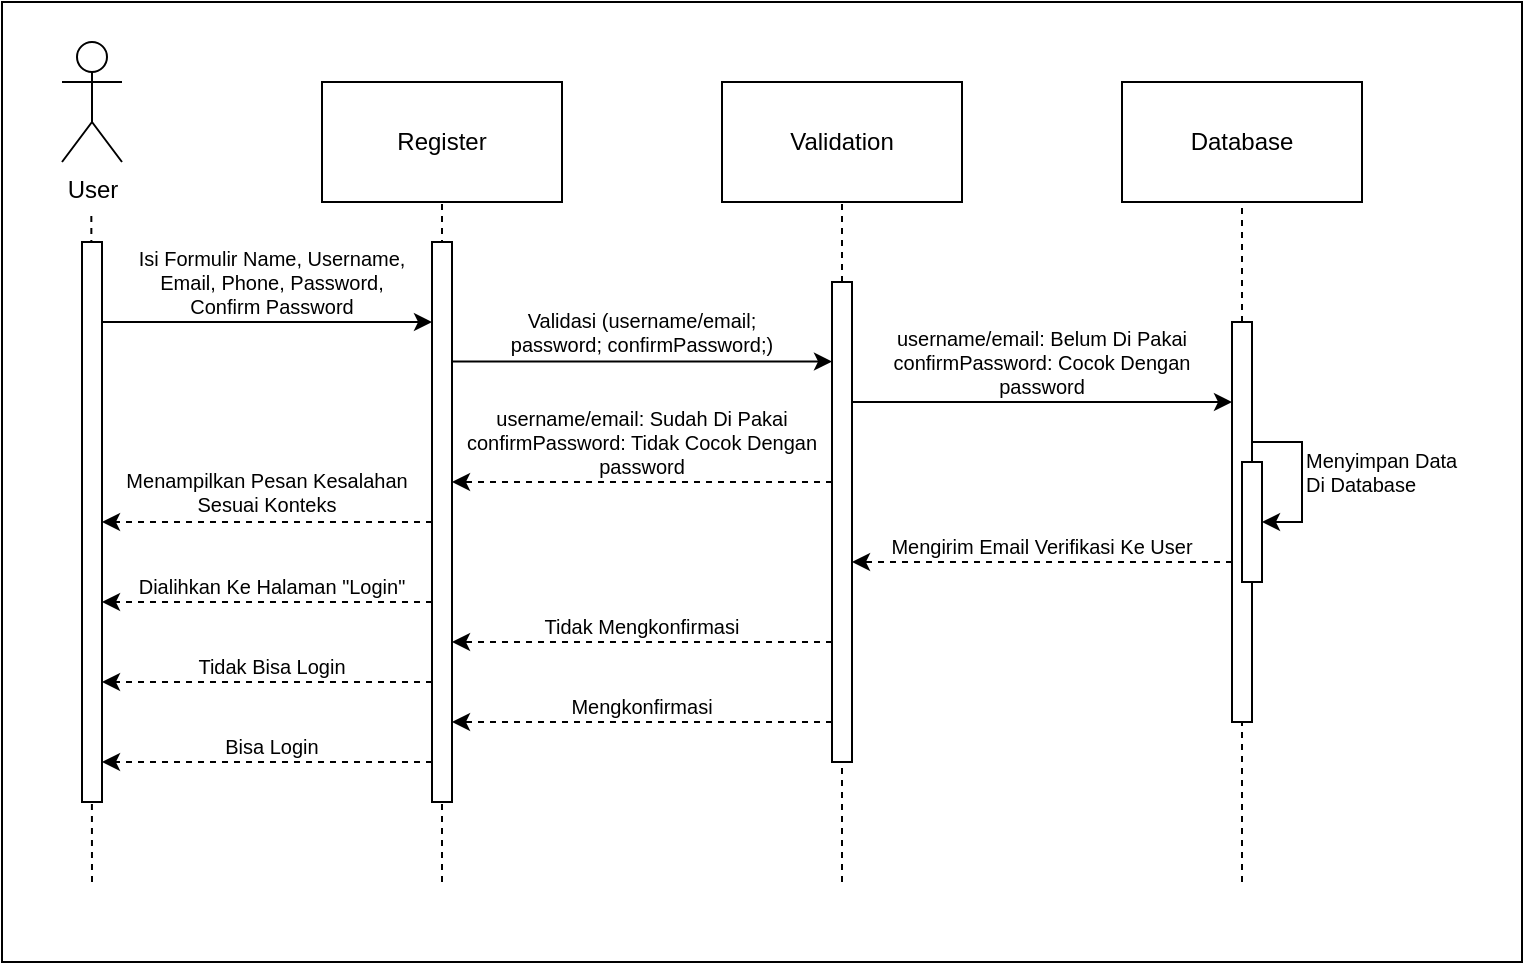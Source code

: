 <mxfile version="26.0.16">
  <diagram name="Page-1" id="mQslGHnj-2zkQDmir7r8">
    <mxGraphModel dx="989" dy="577" grid="1" gridSize="10" guides="1" tooltips="1" connect="1" arrows="1" fold="1" page="1" pageScale="1" pageWidth="1700" pageHeight="1100" math="0" shadow="0">
      <root>
        <mxCell id="0" />
        <mxCell id="1" parent="0" />
        <mxCell id="HsNkDr8Z8kFQ7-XRaWFc-14" value="" style="rounded=0;whiteSpace=wrap;html=1;fillColor=none;" parent="1" vertex="1">
          <mxGeometry x="280" y="120" width="760" height="480" as="geometry" />
        </mxCell>
        <mxCell id="DrCY6xmhCjI5dFeIECTQ-1" value="User" style="shape=umlActor;verticalLabelPosition=bottom;verticalAlign=top;html=1;outlineConnect=0;" parent="1" vertex="1">
          <mxGeometry x="310" y="140" width="30" height="60" as="geometry" />
        </mxCell>
        <mxCell id="DrCY6xmhCjI5dFeIECTQ-2" value="Register" style="rounded=0;whiteSpace=wrap;html=1;" parent="1" vertex="1">
          <mxGeometry x="440" y="160" width="120" height="60" as="geometry" />
        </mxCell>
        <mxCell id="DrCY6xmhCjI5dFeIECTQ-3" value="Validation" style="rounded=0;whiteSpace=wrap;html=1;" parent="1" vertex="1">
          <mxGeometry x="640" y="160" width="120" height="60" as="geometry" />
        </mxCell>
        <mxCell id="DrCY6xmhCjI5dFeIECTQ-4" value="Database" style="rounded=0;whiteSpace=wrap;html=1;" parent="1" vertex="1">
          <mxGeometry x="840" y="160" width="120" height="60" as="geometry" />
        </mxCell>
        <mxCell id="DrCY6xmhCjI5dFeIECTQ-11" value="" style="endArrow=none;dashed=1;html=1;rounded=0;entryX=0.5;entryY=1;entryDx=0;entryDy=0;" parent="1" target="DrCY6xmhCjI5dFeIECTQ-2" edge="1">
          <mxGeometry width="50" height="50" relative="1" as="geometry">
            <mxPoint x="500" y="560" as="sourcePoint" />
            <mxPoint x="450" y="280" as="targetPoint" />
          </mxGeometry>
        </mxCell>
        <mxCell id="DrCY6xmhCjI5dFeIECTQ-12" value="" style="endArrow=none;dashed=1;html=1;rounded=0;entryX=0.5;entryY=1;entryDx=0;entryDy=0;" parent="1" target="DrCY6xmhCjI5dFeIECTQ-3" edge="1">
          <mxGeometry width="50" height="50" relative="1" as="geometry">
            <mxPoint x="700" y="560" as="sourcePoint" />
            <mxPoint x="510" y="230" as="targetPoint" />
          </mxGeometry>
        </mxCell>
        <mxCell id="DrCY6xmhCjI5dFeIECTQ-14" value="" style="endArrow=none;dashed=1;html=1;rounded=0;entryX=0.5;entryY=1;entryDx=0;entryDy=0;" parent="1" source="DrCY6xmhCjI5dFeIECTQ-15" target="DrCY6xmhCjI5dFeIECTQ-4" edge="1">
          <mxGeometry width="50" height="50" relative="1" as="geometry">
            <mxPoint x="899.73" y="550" as="sourcePoint" />
            <mxPoint x="899.73" y="260" as="targetPoint" />
          </mxGeometry>
        </mxCell>
        <mxCell id="DrCY6xmhCjI5dFeIECTQ-17" value="" style="endArrow=classic;html=1;rounded=0;fontSize=10;" parent="1" target="DrCY6xmhCjI5dFeIECTQ-7" edge="1">
          <mxGeometry width="50" height="50" relative="1" as="geometry">
            <mxPoint x="330" y="280" as="sourcePoint" />
            <mxPoint x="485" y="280" as="targetPoint" />
          </mxGeometry>
        </mxCell>
        <mxCell id="DrCY6xmhCjI5dFeIECTQ-18" value="" style="endArrow=classic;html=1;rounded=0;fontSize=10;" parent="1" edge="1">
          <mxGeometry width="50" height="50" relative="1" as="geometry">
            <mxPoint x="505" y="299.77" as="sourcePoint" />
            <mxPoint x="695" y="299.77" as="targetPoint" />
          </mxGeometry>
        </mxCell>
        <mxCell id="DrCY6xmhCjI5dFeIECTQ-19" value="" style="endArrow=classic;html=1;rounded=0;fontSize=10;" parent="1" target="DrCY6xmhCjI5dFeIECTQ-15" edge="1">
          <mxGeometry width="50" height="50" relative="1" as="geometry">
            <mxPoint x="705" y="320" as="sourcePoint" />
            <mxPoint x="890" y="320" as="targetPoint" />
          </mxGeometry>
        </mxCell>
        <mxCell id="DrCY6xmhCjI5dFeIECTQ-21" value="Isi Formulir Name, Username, Email, Phone, Password, Confirm Password" style="text;html=1;align=center;verticalAlign=middle;whiteSpace=wrap;rounded=0;fontSize=10;" parent="1" vertex="1">
          <mxGeometry x="340" y="240" width="150" height="40" as="geometry" />
        </mxCell>
        <mxCell id="DrCY6xmhCjI5dFeIECTQ-22" value="Validasi (username/email;&lt;div&gt;password; confirmPassword;)&lt;/div&gt;" style="text;html=1;align=center;verticalAlign=middle;whiteSpace=wrap;rounded=0;fontSize=10;" parent="1" vertex="1">
          <mxGeometry x="510" y="270" width="180" height="30" as="geometry" />
        </mxCell>
        <mxCell id="DrCY6xmhCjI5dFeIECTQ-23" value="username/email: Belum Di Pakai&lt;br&gt;&lt;div&gt;&lt;span style=&quot;background-color: transparent; color: light-dark(rgb(0, 0, 0), rgb(255, 255, 255));&quot;&gt;c&lt;/span&gt;&lt;span style=&quot;background-color: transparent; color: light-dark(rgb(0, 0, 0), rgb(255, 255, 255));&quot;&gt;onfirmPassword&lt;/span&gt;: Cocok Dengan password&lt;/div&gt;" style="text;html=1;align=center;verticalAlign=middle;whiteSpace=wrap;rounded=0;fontSize=10;" parent="1" vertex="1">
          <mxGeometry x="710" y="280" width="180" height="40" as="geometry" />
        </mxCell>
        <mxCell id="DrCY6xmhCjI5dFeIECTQ-26" value="" style="endArrow=classic;html=1;rounded=0;dashed=1;fontSize=10;" parent="1" target="DrCY6xmhCjI5dFeIECTQ-7" edge="1">
          <mxGeometry width="50" height="50" relative="1" as="geometry">
            <mxPoint x="695" y="360" as="sourcePoint" />
            <mxPoint x="515" y="360" as="targetPoint" />
          </mxGeometry>
        </mxCell>
        <mxCell id="DrCY6xmhCjI5dFeIECTQ-30" value="" style="endArrow=classic;html=1;rounded=0;entryX=1;entryY=0.5;entryDx=0;entryDy=0;edgeStyle=orthogonalEdgeStyle;fontSize=10;" parent="1" target="blcx4EMWDpK-FIBMZfJP-8" edge="1">
          <mxGeometry width="50" height="50" relative="1" as="geometry">
            <mxPoint x="905" y="340" as="sourcePoint" />
            <mxPoint x="960" y="350" as="targetPoint" />
            <Array as="points">
              <mxPoint x="930" y="340" />
              <mxPoint x="930" y="380" />
            </Array>
          </mxGeometry>
        </mxCell>
        <mxCell id="DrCY6xmhCjI5dFeIECTQ-31" value="Menyimpan Data Di Database" style="text;html=1;align=left;verticalAlign=middle;whiteSpace=wrap;rounded=0;fontSize=10;" parent="1" vertex="1">
          <mxGeometry x="930" y="340" width="80" height="30" as="geometry" />
        </mxCell>
        <mxCell id="DrCY6xmhCjI5dFeIECTQ-32" value="" style="endArrow=classic;html=1;rounded=0;dashed=1;fontSize=10;" parent="1" edge="1">
          <mxGeometry width="50" height="50" relative="1" as="geometry">
            <mxPoint x="495" y="500.0" as="sourcePoint" />
            <mxPoint x="330" y="500.0" as="targetPoint" />
          </mxGeometry>
        </mxCell>
        <mxCell id="DrCY6xmhCjI5dFeIECTQ-7" value="" style="html=1;points=[[0,0,0,0,5],[0,1,0,0,-5],[1,0,0,0,5],[1,1,0,0,-5]];perimeter=orthogonalPerimeter;outlineConnect=0;targetShapes=umlLifeline;portConstraint=eastwest;newEdgeStyle={&quot;curved&quot;:0,&quot;rounded&quot;:0};fontSize=10;" parent="1" vertex="1">
          <mxGeometry x="495" y="240" width="10" height="280" as="geometry" />
        </mxCell>
        <mxCell id="2G28basbIs-I3qBXTgBx-2" value="" style="endArrow=none;dashed=1;html=1;rounded=0;entryX=0.5;entryY=1;entryDx=0;entryDy=0;" parent="1" edge="1">
          <mxGeometry width="50" height="50" relative="1" as="geometry">
            <mxPoint x="325" y="560" as="sourcePoint" />
            <mxPoint x="324.67" y="226" as="targetPoint" />
          </mxGeometry>
        </mxCell>
        <mxCell id="2G28basbIs-I3qBXTgBx-1" value="" style="html=1;points=[[0,0,0,0,5],[0,1,0,0,-5],[1,0,0,0,5],[1,1,0,0,-5]];perimeter=orthogonalPerimeter;outlineConnect=0;targetShapes=umlLifeline;portConstraint=eastwest;newEdgeStyle={&quot;curved&quot;:0,&quot;rounded&quot;:0};" parent="1" vertex="1">
          <mxGeometry x="320" y="240" width="10" height="280" as="geometry" />
        </mxCell>
        <mxCell id="blcx4EMWDpK-FIBMZfJP-1" value="" style="endArrow=none;dashed=1;html=1;rounded=0;entryX=0.5;entryY=1;entryDx=0;entryDy=0;fontSize=10;" parent="1" target="DrCY6xmhCjI5dFeIECTQ-15" edge="1">
          <mxGeometry width="50" height="50" relative="1" as="geometry">
            <mxPoint x="900" y="560" as="sourcePoint" />
            <mxPoint x="900" y="220" as="targetPoint" />
          </mxGeometry>
        </mxCell>
        <mxCell id="DrCY6xmhCjI5dFeIECTQ-15" value="" style="html=1;points=[[0,0,0,0,5],[0,1,0,0,-5],[1,0,0,0,5],[1,1,0,0,-5]];perimeter=orthogonalPerimeter;outlineConnect=0;targetShapes=umlLifeline;portConstraint=eastwest;newEdgeStyle={&quot;curved&quot;:0,&quot;rounded&quot;:0};fontSize=10;" parent="1" vertex="1">
          <mxGeometry x="895" y="280" width="10" height="200" as="geometry" />
        </mxCell>
        <mxCell id="blcx4EMWDpK-FIBMZfJP-8" value="" style="rounded=0;whiteSpace=wrap;html=1;fontSize=10;" parent="1" vertex="1">
          <mxGeometry x="900" y="350" width="10" height="60" as="geometry" />
        </mxCell>
        <mxCell id="blcx4EMWDpK-FIBMZfJP-10" value="username/email: Sudah Di Pakai&lt;br&gt;&lt;div&gt;&lt;span style=&quot;background-color: transparent; color: light-dark(rgb(0, 0, 0), rgb(255, 255, 255));&quot;&gt;c&lt;/span&gt;&lt;span style=&quot;background-color: transparent; color: light-dark(rgb(0, 0, 0), rgb(255, 255, 255));&quot;&gt;onfirmPassword&lt;/span&gt;: Tidak Cocok Dengan p&lt;span style=&quot;background-color: transparent; color: light-dark(rgb(0, 0, 0), rgb(255, 255, 255));&quot;&gt;assword&lt;/span&gt;&lt;/div&gt;" style="text;html=1;align=center;verticalAlign=middle;whiteSpace=wrap;rounded=0;fontSize=10;" parent="1" vertex="1">
          <mxGeometry x="510" y="320" width="180" height="40" as="geometry" />
        </mxCell>
        <mxCell id="DrCY6xmhCjI5dFeIECTQ-13" value="" style="html=1;points=[[0,0,0,0,5],[0,1,0,0,-5],[1,0,0,0,5],[1,1,0,0,-5]];perimeter=orthogonalPerimeter;outlineConnect=0;targetShapes=umlLifeline;portConstraint=eastwest;newEdgeStyle={&quot;curved&quot;:0,&quot;rounded&quot;:0};verticalAlign=top;fontSize=10;" parent="1" vertex="1">
          <mxGeometry x="695" y="260" width="10" height="240" as="geometry" />
        </mxCell>
        <mxCell id="blcx4EMWDpK-FIBMZfJP-11" value="Bisa Login" style="text;html=1;align=center;verticalAlign=middle;whiteSpace=wrap;rounded=0;fontSize=10;" parent="1" vertex="1">
          <mxGeometry x="340" y="477" width="150" height="30" as="geometry" />
        </mxCell>
        <mxCell id="blcx4EMWDpK-FIBMZfJP-12" value="" style="endArrow=classic;html=1;rounded=0;dashed=1;fontSize=10;" parent="1" source="DrCY6xmhCjI5dFeIECTQ-7" edge="1">
          <mxGeometry width="50" height="50" relative="1" as="geometry">
            <mxPoint x="500" y="380" as="sourcePoint" />
            <mxPoint x="330" y="380" as="targetPoint" />
          </mxGeometry>
        </mxCell>
        <mxCell id="blcx4EMWDpK-FIBMZfJP-13" value="Menampilkan Pesan Kesalahan Sesuai Konteks" style="text;html=1;align=center;verticalAlign=middle;whiteSpace=wrap;rounded=0;fontSize=10;" parent="1" vertex="1">
          <mxGeometry x="335" y="350" width="155" height="30" as="geometry" />
        </mxCell>
        <mxCell id="blcx4EMWDpK-FIBMZfJP-14" value="" style="endArrow=classic;html=1;rounded=0;dashed=1;fontSize=10;" parent="1" edge="1">
          <mxGeometry width="50" height="50" relative="1" as="geometry">
            <mxPoint x="895" y="400" as="sourcePoint" />
            <mxPoint x="705" y="400" as="targetPoint" />
          </mxGeometry>
        </mxCell>
        <mxCell id="blcx4EMWDpK-FIBMZfJP-15" value="Mengirim Email Verifikasi Ke User" style="text;html=1;align=center;verticalAlign=middle;whiteSpace=wrap;rounded=0;fontSize=10;" parent="1" vertex="1">
          <mxGeometry x="710" y="377" width="180" height="30" as="geometry" />
        </mxCell>
        <mxCell id="HsNkDr8Z8kFQ7-XRaWFc-2" value="" style="endArrow=classic;html=1;rounded=0;dashed=1;fontSize=10;" parent="1" edge="1">
          <mxGeometry width="50" height="50" relative="1" as="geometry">
            <mxPoint x="695" y="440" as="sourcePoint" />
            <mxPoint x="505.0" y="440.0" as="targetPoint" />
          </mxGeometry>
        </mxCell>
        <mxCell id="HsNkDr8Z8kFQ7-XRaWFc-3" value="Tidak Mengkonfirmasi" style="text;html=1;align=center;verticalAlign=middle;whiteSpace=wrap;rounded=0;fontSize=10;" parent="1" vertex="1">
          <mxGeometry x="510" y="417" width="180" height="30" as="geometry" />
        </mxCell>
        <mxCell id="HsNkDr8Z8kFQ7-XRaWFc-6" value="" style="endArrow=classic;html=1;rounded=0;dashed=1;fontSize=10;" parent="1" edge="1">
          <mxGeometry width="50" height="50" relative="1" as="geometry">
            <mxPoint x="695" y="480" as="sourcePoint" />
            <mxPoint x="505" y="480" as="targetPoint" />
          </mxGeometry>
        </mxCell>
        <mxCell id="HsNkDr8Z8kFQ7-XRaWFc-7" value="Mengkonfirmasi" style="text;html=1;align=center;verticalAlign=middle;whiteSpace=wrap;rounded=0;fontSize=10;" parent="1" vertex="1">
          <mxGeometry x="510" y="457" width="180" height="30" as="geometry" />
        </mxCell>
        <mxCell id="HsNkDr8Z8kFQ7-XRaWFc-8" value="" style="endArrow=classic;html=1;rounded=0;dashed=1;fontSize=10;" parent="1" edge="1">
          <mxGeometry width="50" height="50" relative="1" as="geometry">
            <mxPoint x="495" y="460.0" as="sourcePoint" />
            <mxPoint x="330" y="460.0" as="targetPoint" />
          </mxGeometry>
        </mxCell>
        <mxCell id="HsNkDr8Z8kFQ7-XRaWFc-9" value="Tidak Bisa Login" style="text;html=1;align=center;verticalAlign=middle;whiteSpace=wrap;rounded=0;fontSize=10;" parent="1" vertex="1">
          <mxGeometry x="340" y="437" width="150" height="30" as="geometry" />
        </mxCell>
        <mxCell id="HsNkDr8Z8kFQ7-XRaWFc-10" value="" style="endArrow=classic;html=1;rounded=0;dashed=1;fontSize=10;" parent="1" edge="1">
          <mxGeometry width="50" height="50" relative="1" as="geometry">
            <mxPoint x="495" y="420.0" as="sourcePoint" />
            <mxPoint x="330" y="420.0" as="targetPoint" />
          </mxGeometry>
        </mxCell>
        <mxCell id="HsNkDr8Z8kFQ7-XRaWFc-11" value="Dialihkan Ke Halaman &quot;Login&quot;" style="text;html=1;align=center;verticalAlign=middle;whiteSpace=wrap;rounded=0;fontSize=10;" parent="1" vertex="1">
          <mxGeometry x="340" y="397" width="150" height="30" as="geometry" />
        </mxCell>
      </root>
    </mxGraphModel>
  </diagram>
</mxfile>
